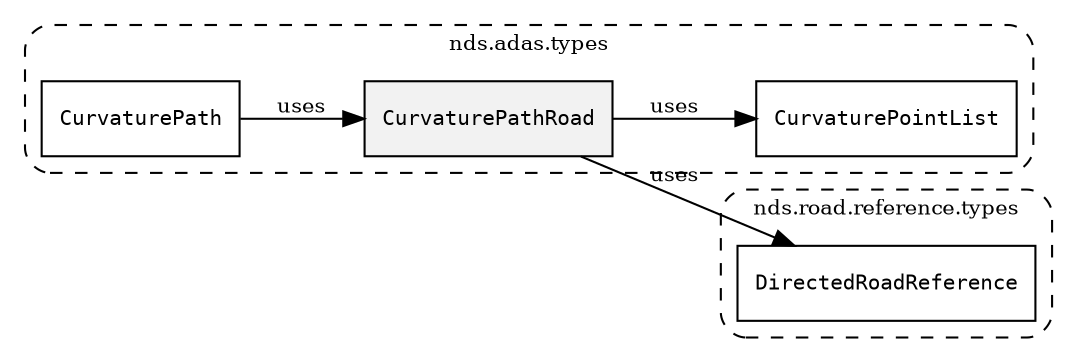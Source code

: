 /**
 * This dot file creates symbol collaboration diagram for CurvaturePathRoad.
 */
digraph ZSERIO
{
    node [shape=box, fontsize=10];
    rankdir="LR";
    fontsize=10;
    tooltip="CurvaturePathRoad collaboration diagram";

    subgraph "cluster_nds.adas.types"
    {
        style="dashed, rounded";
        label="nds.adas.types";
        tooltip="Package nds.adas.types";
        href="../../../content/packages/nds.adas.types.html#Package-nds-adas-types";
        target="_parent";

        "CurvaturePathRoad" [style="filled", fillcolor="#0000000D", target="_parent", label=<<font face="monospace"><table align="center" border="0" cellspacing="0" cellpadding="0"><tr><td href="../../../content/packages/nds.adas.types.html#Structure-CurvaturePathRoad" title="Structure defined in nds.adas.types">CurvaturePathRoad</td></tr></table></font>>];
        "CurvaturePointList" [target="_parent", label=<<font face="monospace"><table align="center" border="0" cellspacing="0" cellpadding="0"><tr><td href="../../../content/packages/nds.adas.types.html#Structure-CurvaturePointList" title="Structure defined in nds.adas.types">CurvaturePointList</td></tr></table></font>>];
        "CurvaturePath" [target="_parent", label=<<font face="monospace"><table align="center" border="0" cellspacing="0" cellpadding="0"><tr><td href="../../../content/packages/nds.adas.types.html#Structure-CurvaturePath" title="Structure defined in nds.adas.types">CurvaturePath</td></tr></table></font>>];
    }

    subgraph "cluster_nds.road.reference.types"
    {
        style="dashed, rounded";
        label="nds.road.reference.types";
        tooltip="Package nds.road.reference.types";
        href="../../../content/packages/nds.road.reference.types.html#Package-nds-road-reference-types";
        target="_parent";

        "DirectedRoadReference" [target="_parent", label=<<font face="monospace"><table align="center" border="0" cellspacing="0" cellpadding="0"><tr><td href="../../../content/packages/nds.road.reference.types.html#Subtype-DirectedRoadReference" title="Subtype defined in nds.road.reference.types">DirectedRoadReference</td></tr></table></font>>];
    }

    "CurvaturePathRoad" -> "DirectedRoadReference" [label="uses", fontsize=10];
    "CurvaturePathRoad" -> "CurvaturePointList" [label="uses", fontsize=10];
    "CurvaturePath" -> "CurvaturePathRoad" [label="uses", fontsize=10];
}
